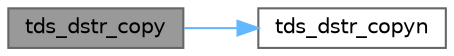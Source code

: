 digraph "tds_dstr_copy"
{
 // LATEX_PDF_SIZE
  bgcolor="transparent";
  edge [fontname=Helvetica,fontsize=10,labelfontname=Helvetica,labelfontsize=10];
  node [fontname=Helvetica,fontsize=10,shape=box,height=0.2,width=0.4];
  rankdir="LR";
  Node1 [id="Node000001",label="tds_dstr_copy",height=0.2,width=0.4,color="gray40", fillcolor="grey60", style="filled", fontcolor="black",tooltip="copy a string from another"];
  Node1 -> Node2 [id="edge1_Node000001_Node000002",color="steelblue1",style="solid",tooltip=" "];
  Node2 [id="Node000002",label="tds_dstr_copyn",height=0.2,width=0.4,color="grey40", fillcolor="white", style="filled",URL="$a00593.html#ga656718f240d7403f986ae887d84a6ca1",tooltip="Set string to a given buffer of characters."];
}
